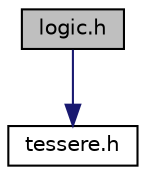 digraph "logic.h"
{
 // LATEX_PDF_SIZE
  edge [fontname="Helvetica",fontsize="10",labelfontname="Helvetica",labelfontsize="10"];
  node [fontname="Helvetica",fontsize="10",shape=record];
  Node1 [label="logic.h",height=0.2,width=0.4,color="black", fillcolor="grey75", style="filled", fontcolor="black",tooltip="Dichiarazioni delle funzioni per la logica del gioco."];
  Node1 -> Node2 [color="midnightblue",fontsize="10",style="solid",fontname="Helvetica"];
  Node2 [label="tessere.h",height=0.2,width=0.4,color="black", fillcolor="white", style="filled",URL="$tessere_8h.html",tooltip="Dichiarazione delle funzioni e le strutture per la gestione di una scacchiera di tessere."];
}
